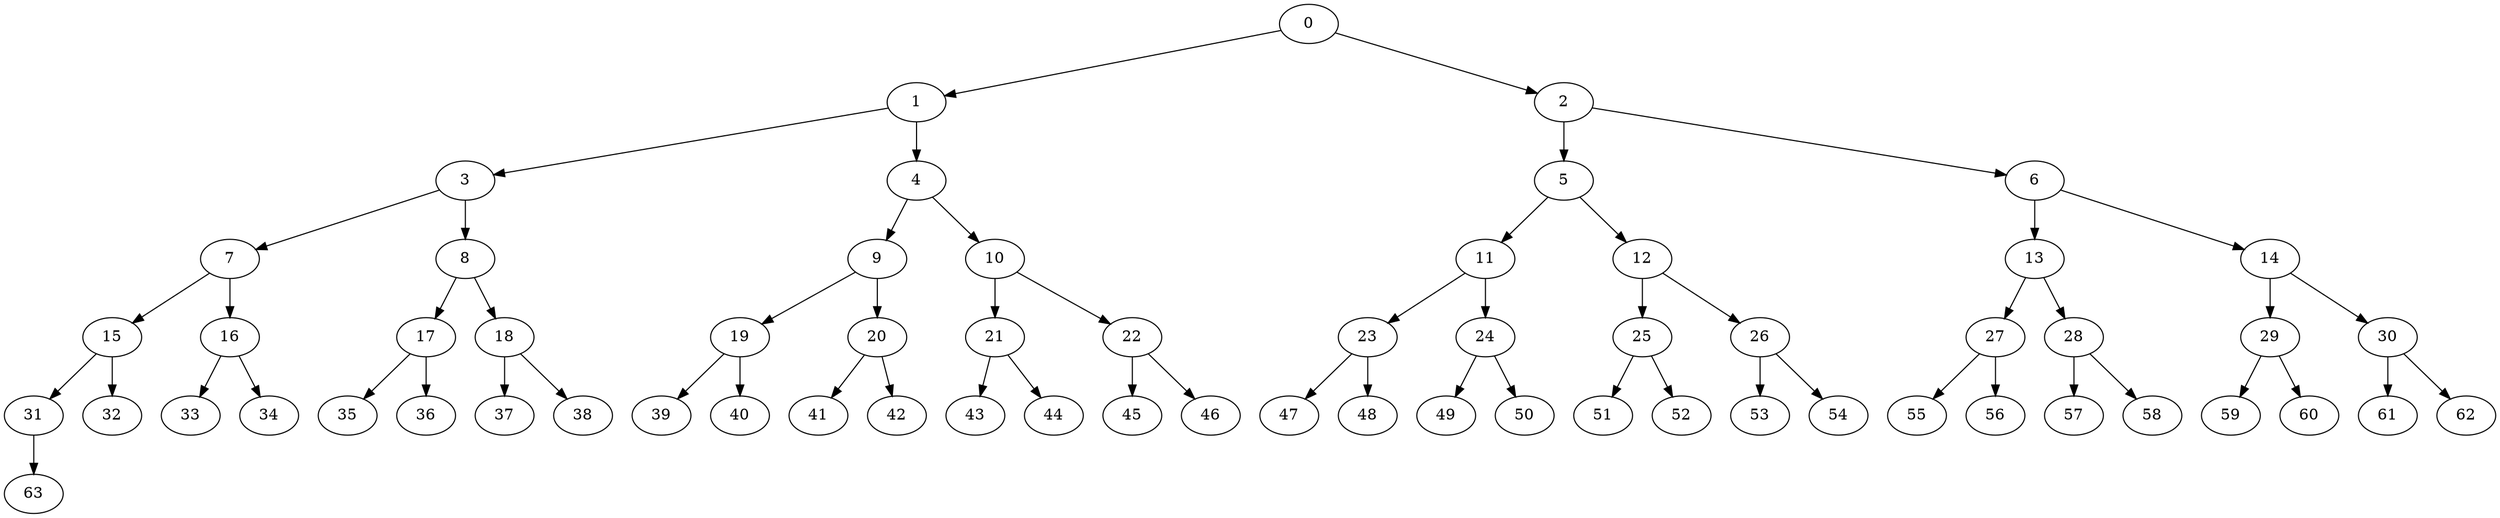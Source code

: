 strict digraph  {
0;
1;
2;
3;
4;
5;
6;
7;
8;
9;
10;
11;
12;
13;
14;
15;
16;
17;
18;
19;
20;
21;
22;
23;
24;
25;
26;
27;
28;
29;
30;
31;
32;
33;
34;
35;
36;
37;
38;
39;
40;
41;
42;
43;
44;
45;
46;
47;
48;
49;
50;
51;
52;
53;
54;
55;
56;
57;
58;
59;
60;
61;
62;
63;
0 -> 1;
0 -> 2;
1 -> 3;
1 -> 4;
2 -> 5;
2 -> 6;
3 -> 7;
3 -> 8;
4 -> 9;
4 -> 10;
5 -> 11;
5 -> 12;
6 -> 13;
6 -> 14;
7 -> 15;
7 -> 16;
8 -> 17;
8 -> 18;
9 -> 19;
9 -> 20;
10 -> 21;
10 -> 22;
11 -> 23;
11 -> 24;
12 -> 25;
12 -> 26;
13 -> 27;
13 -> 28;
14 -> 29;
14 -> 30;
15 -> 31;
15 -> 32;
16 -> 33;
16 -> 34;
17 -> 35;
17 -> 36;
18 -> 37;
18 -> 38;
19 -> 39;
19 -> 40;
20 -> 41;
20 -> 42;
21 -> 43;
21 -> 44;
22 -> 45;
22 -> 46;
23 -> 47;
23 -> 48;
24 -> 49;
24 -> 50;
25 -> 51;
25 -> 52;
26 -> 53;
26 -> 54;
27 -> 55;
27 -> 56;
28 -> 57;
28 -> 58;
29 -> 59;
29 -> 60;
30 -> 61;
30 -> 62;
31 -> 63;
}
